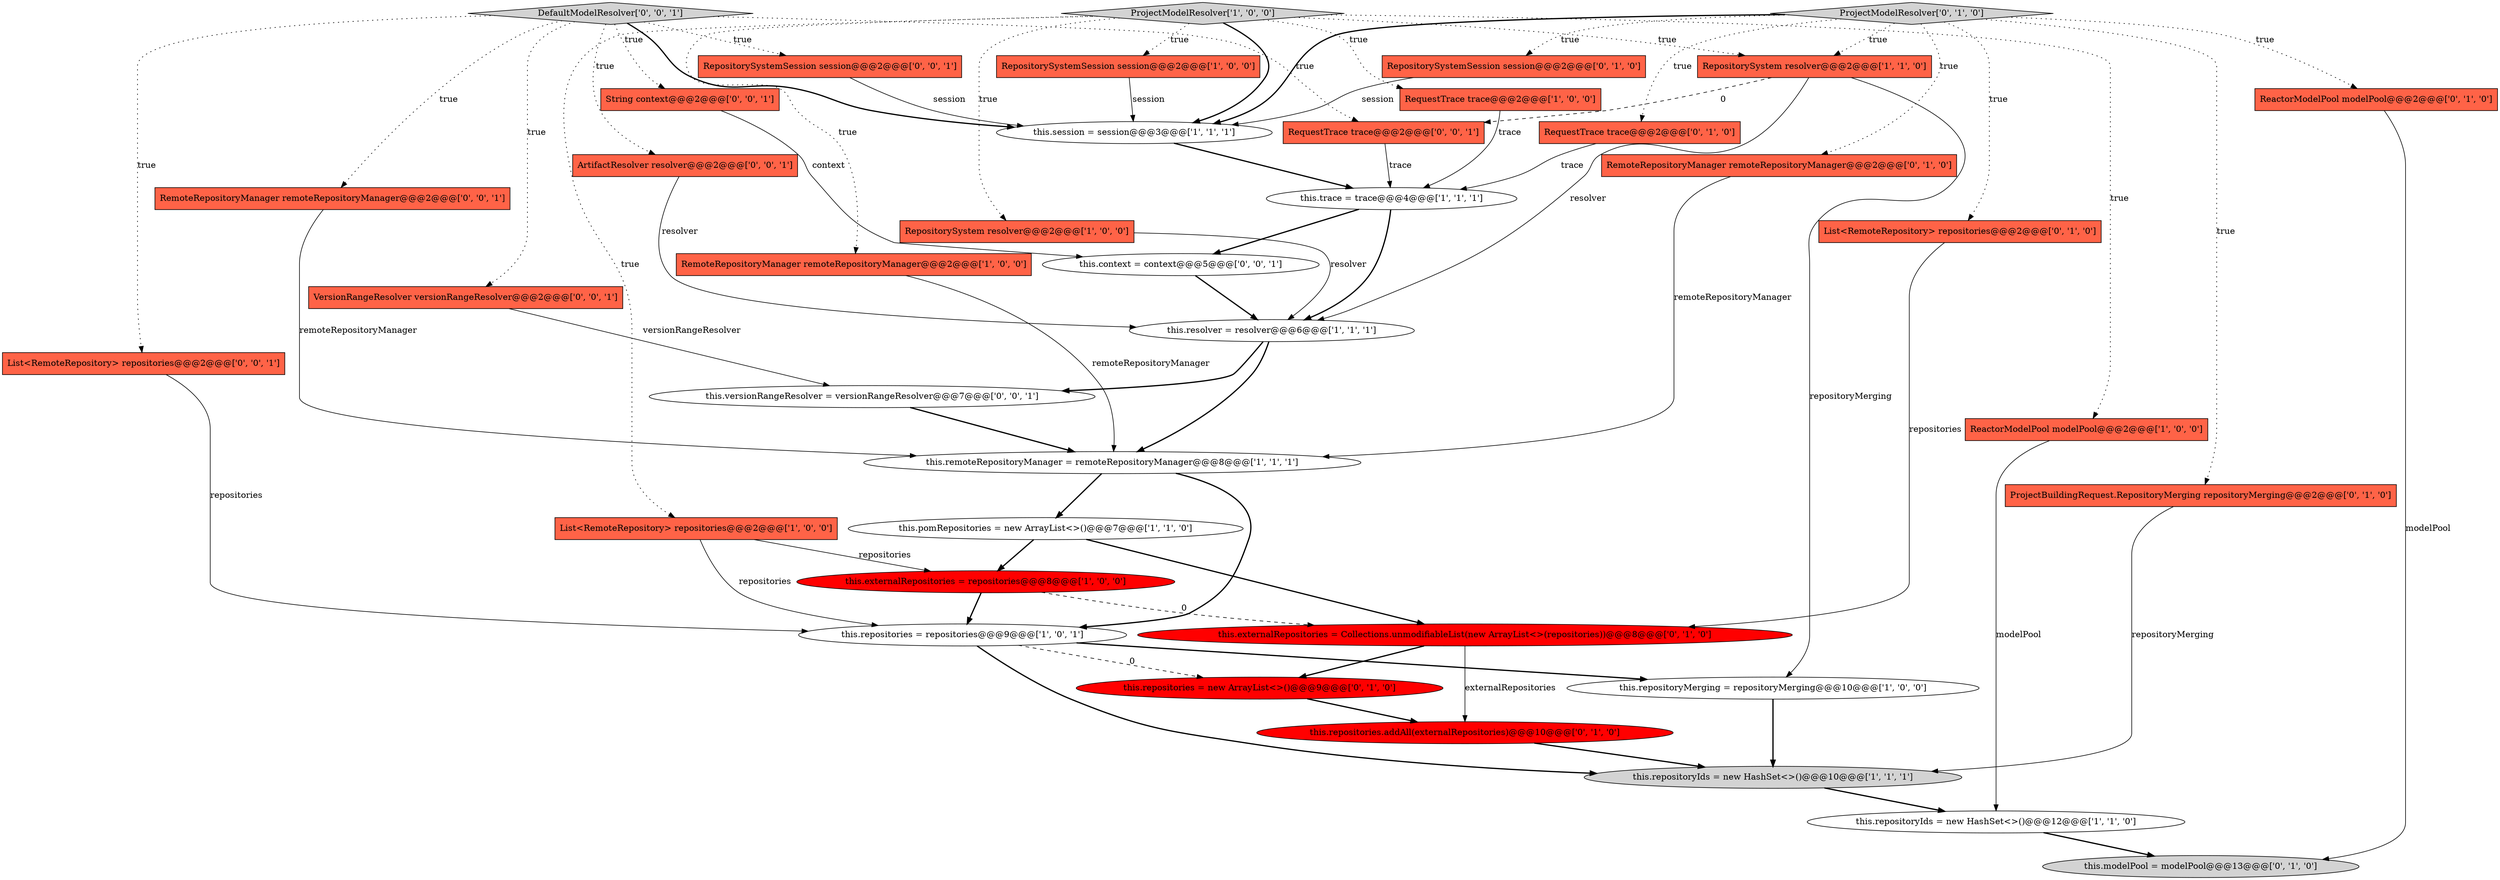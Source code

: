 digraph {
3 [style = filled, label = "this.repositories = repositories@@@9@@@['1', '0', '1']", fillcolor = white, shape = ellipse image = "AAA0AAABBB1BBB"];
15 [style = filled, label = "this.remoteRepositoryManager = remoteRepositoryManager@@@8@@@['1', '1', '1']", fillcolor = white, shape = ellipse image = "AAA0AAABBB1BBB"];
25 [style = filled, label = "this.modelPool = modelPool@@@13@@@['0', '1', '0']", fillcolor = lightgray, shape = ellipse image = "AAA0AAABBB2BBB"];
26 [style = filled, label = "RemoteRepositoryManager remoteRepositoryManager@@@2@@@['0', '1', '0']", fillcolor = tomato, shape = box image = "AAA0AAABBB2BBB"];
23 [style = filled, label = "this.externalRepositories = Collections.unmodifiableList(new ArrayList<>(repositories))@@@8@@@['0', '1', '0']", fillcolor = red, shape = ellipse image = "AAA1AAABBB2BBB"];
20 [style = filled, label = "ProjectBuildingRequest.RepositoryMerging repositoryMerging@@@2@@@['0', '1', '0']", fillcolor = tomato, shape = box image = "AAA0AAABBB2BBB"];
0 [style = filled, label = "this.trace = trace@@@4@@@['1', '1', '1']", fillcolor = white, shape = ellipse image = "AAA0AAABBB1BBB"];
10 [style = filled, label = "RequestTrace trace@@@2@@@['1', '0', '0']", fillcolor = tomato, shape = box image = "AAA0AAABBB1BBB"];
33 [style = filled, label = "ArtifactResolver resolver@@@2@@@['0', '0', '1']", fillcolor = tomato, shape = box image = "AAA0AAABBB3BBB"];
12 [style = filled, label = "List<RemoteRepository> repositories@@@2@@@['1', '0', '0']", fillcolor = tomato, shape = box image = "AAA0AAABBB1BBB"];
31 [style = filled, label = "List<RemoteRepository> repositories@@@2@@@['0', '0', '1']", fillcolor = tomato, shape = box image = "AAA0AAABBB3BBB"];
4 [style = filled, label = "this.repositoryIds = new HashSet<>()@@@12@@@['1', '1', '0']", fillcolor = white, shape = ellipse image = "AAA0AAABBB1BBB"];
11 [style = filled, label = "this.session = session@@@3@@@['1', '1', '1']", fillcolor = white, shape = ellipse image = "AAA0AAABBB1BBB"];
9 [style = filled, label = "ReactorModelPool modelPool@@@2@@@['1', '0', '0']", fillcolor = tomato, shape = box image = "AAA0AAABBB1BBB"];
38 [style = filled, label = "this.context = context@@@5@@@['0', '0', '1']", fillcolor = white, shape = ellipse image = "AAA0AAABBB3BBB"];
22 [style = filled, label = "RequestTrace trace@@@2@@@['0', '1', '0']", fillcolor = tomato, shape = box image = "AAA0AAABBB2BBB"];
29 [style = filled, label = "RemoteRepositoryManager remoteRepositoryManager@@@2@@@['0', '0', '1']", fillcolor = tomato, shape = box image = "AAA0AAABBB3BBB"];
19 [style = filled, label = "List<RemoteRepository> repositories@@@2@@@['0', '1', '0']", fillcolor = tomato, shape = box image = "AAA0AAABBB2BBB"];
36 [style = filled, label = "DefaultModelResolver['0', '0', '1']", fillcolor = lightgray, shape = diamond image = "AAA0AAABBB3BBB"];
1 [style = filled, label = "RemoteRepositoryManager remoteRepositoryManager@@@2@@@['1', '0', '0']", fillcolor = tomato, shape = box image = "AAA0AAABBB1BBB"];
13 [style = filled, label = "RepositorySystem resolver@@@2@@@['1', '0', '0']", fillcolor = tomato, shape = box image = "AAA0AAABBB1BBB"];
28 [style = filled, label = "ProjectModelResolver['0', '1', '0']", fillcolor = lightgray, shape = diamond image = "AAA0AAABBB2BBB"];
27 [style = filled, label = "this.repositories.addAll(externalRepositories)@@@10@@@['0', '1', '0']", fillcolor = red, shape = ellipse image = "AAA1AAABBB2BBB"];
5 [style = filled, label = "this.repositoryIds = new HashSet<>()@@@10@@@['1', '1', '1']", fillcolor = lightgray, shape = ellipse image = "AAA0AAABBB1BBB"];
8 [style = filled, label = "this.externalRepositories = repositories@@@8@@@['1', '0', '0']", fillcolor = red, shape = ellipse image = "AAA1AAABBB1BBB"];
2 [style = filled, label = "this.repositoryMerging = repositoryMerging@@@10@@@['1', '0', '0']", fillcolor = white, shape = ellipse image = "AAA0AAABBB1BBB"];
24 [style = filled, label = "ReactorModelPool modelPool@@@2@@@['0', '1', '0']", fillcolor = tomato, shape = box image = "AAA0AAABBB2BBB"];
34 [style = filled, label = "String context@@@2@@@['0', '0', '1']", fillcolor = tomato, shape = box image = "AAA0AAABBB3BBB"];
37 [style = filled, label = "RequestTrace trace@@@2@@@['0', '0', '1']", fillcolor = tomato, shape = box image = "AAA0AAABBB3BBB"];
16 [style = filled, label = "RepositorySystem resolver@@@2@@@['1', '1', '0']", fillcolor = tomato, shape = box image = "AAA0AAABBB1BBB"];
6 [style = filled, label = "RepositorySystemSession session@@@2@@@['1', '0', '0']", fillcolor = tomato, shape = box image = "AAA0AAABBB1BBB"];
14 [style = filled, label = "this.pomRepositories = new ArrayList<>()@@@7@@@['1', '1', '0']", fillcolor = white, shape = ellipse image = "AAA0AAABBB1BBB"];
18 [style = filled, label = "this.repositories = new ArrayList<>()@@@9@@@['0', '1', '0']", fillcolor = red, shape = ellipse image = "AAA1AAABBB2BBB"];
17 [style = filled, label = "this.resolver = resolver@@@6@@@['1', '1', '1']", fillcolor = white, shape = ellipse image = "AAA0AAABBB1BBB"];
7 [style = filled, label = "ProjectModelResolver['1', '0', '0']", fillcolor = lightgray, shape = diamond image = "AAA0AAABBB1BBB"];
21 [style = filled, label = "RepositorySystemSession session@@@2@@@['0', '1', '0']", fillcolor = tomato, shape = box image = "AAA0AAABBB2BBB"];
30 [style = filled, label = "RepositorySystemSession session@@@2@@@['0', '0', '1']", fillcolor = tomato, shape = box image = "AAA0AAABBB3BBB"];
32 [style = filled, label = "VersionRangeResolver versionRangeResolver@@@2@@@['0', '0', '1']", fillcolor = tomato, shape = box image = "AAA0AAABBB3BBB"];
35 [style = filled, label = "this.versionRangeResolver = versionRangeResolver@@@7@@@['0', '0', '1']", fillcolor = white, shape = ellipse image = "AAA0AAABBB3BBB"];
23->27 [style = solid, label="externalRepositories"];
7->6 [style = dotted, label="true"];
31->3 [style = solid, label="repositories"];
7->11 [style = bold, label=""];
7->10 [style = dotted, label="true"];
34->38 [style = solid, label="context"];
16->37 [style = dashed, label="0"];
15->14 [style = bold, label=""];
4->25 [style = bold, label=""];
35->15 [style = bold, label=""];
28->21 [style = dotted, label="true"];
28->20 [style = dotted, label="true"];
0->17 [style = bold, label=""];
7->13 [style = dotted, label="true"];
3->18 [style = dashed, label="0"];
28->11 [style = bold, label=""];
8->23 [style = dashed, label="0"];
8->3 [style = bold, label=""];
28->16 [style = dotted, label="true"];
29->15 [style = solid, label="remoteRepositoryManager"];
26->15 [style = solid, label="remoteRepositoryManager"];
30->11 [style = solid, label="session"];
36->32 [style = dotted, label="true"];
32->35 [style = solid, label="versionRangeResolver"];
1->15 [style = solid, label="remoteRepositoryManager"];
28->19 [style = dotted, label="true"];
7->9 [style = dotted, label="true"];
15->3 [style = bold, label=""];
36->11 [style = bold, label=""];
9->4 [style = solid, label="modelPool"];
19->23 [style = solid, label="repositories"];
36->37 [style = dotted, label="true"];
0->38 [style = bold, label=""];
7->12 [style = dotted, label="true"];
36->31 [style = dotted, label="true"];
10->0 [style = solid, label="trace"];
37->0 [style = solid, label="trace"];
24->25 [style = solid, label="modelPool"];
20->5 [style = solid, label="repositoryMerging"];
3->5 [style = bold, label=""];
11->0 [style = bold, label=""];
28->24 [style = dotted, label="true"];
16->2 [style = solid, label="repositoryMerging"];
3->2 [style = bold, label=""];
14->23 [style = bold, label=""];
18->27 [style = bold, label=""];
36->30 [style = dotted, label="true"];
16->17 [style = solid, label="resolver"];
28->26 [style = dotted, label="true"];
13->17 [style = solid, label="resolver"];
5->4 [style = bold, label=""];
22->0 [style = solid, label="trace"];
17->15 [style = bold, label=""];
7->16 [style = dotted, label="true"];
28->22 [style = dotted, label="true"];
14->8 [style = bold, label=""];
12->8 [style = solid, label="repositories"];
36->29 [style = dotted, label="true"];
27->5 [style = bold, label=""];
7->1 [style = dotted, label="true"];
6->11 [style = solid, label="session"];
38->17 [style = bold, label=""];
12->3 [style = solid, label="repositories"];
36->34 [style = dotted, label="true"];
23->18 [style = bold, label=""];
21->11 [style = solid, label="session"];
33->17 [style = solid, label="resolver"];
2->5 [style = bold, label=""];
17->35 [style = bold, label=""];
36->33 [style = dotted, label="true"];
}
